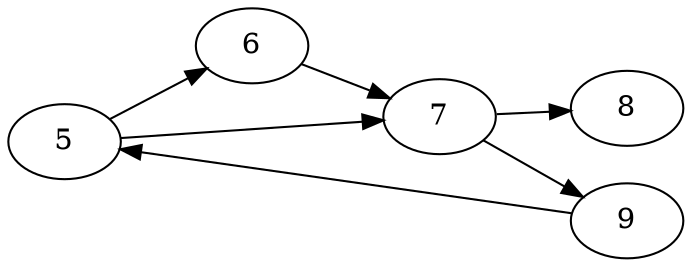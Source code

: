 digraph arbol {
 rankdir="LR"n5[label= "5"];
n6[label= "6"];
n7[label= "7"];
n8[label= "8"];
n9[label= "9"];
n5 -> n6
n5 -> n7
n6 -> n7
n7 -> n8
n7 -> n9
n9 -> n5
}